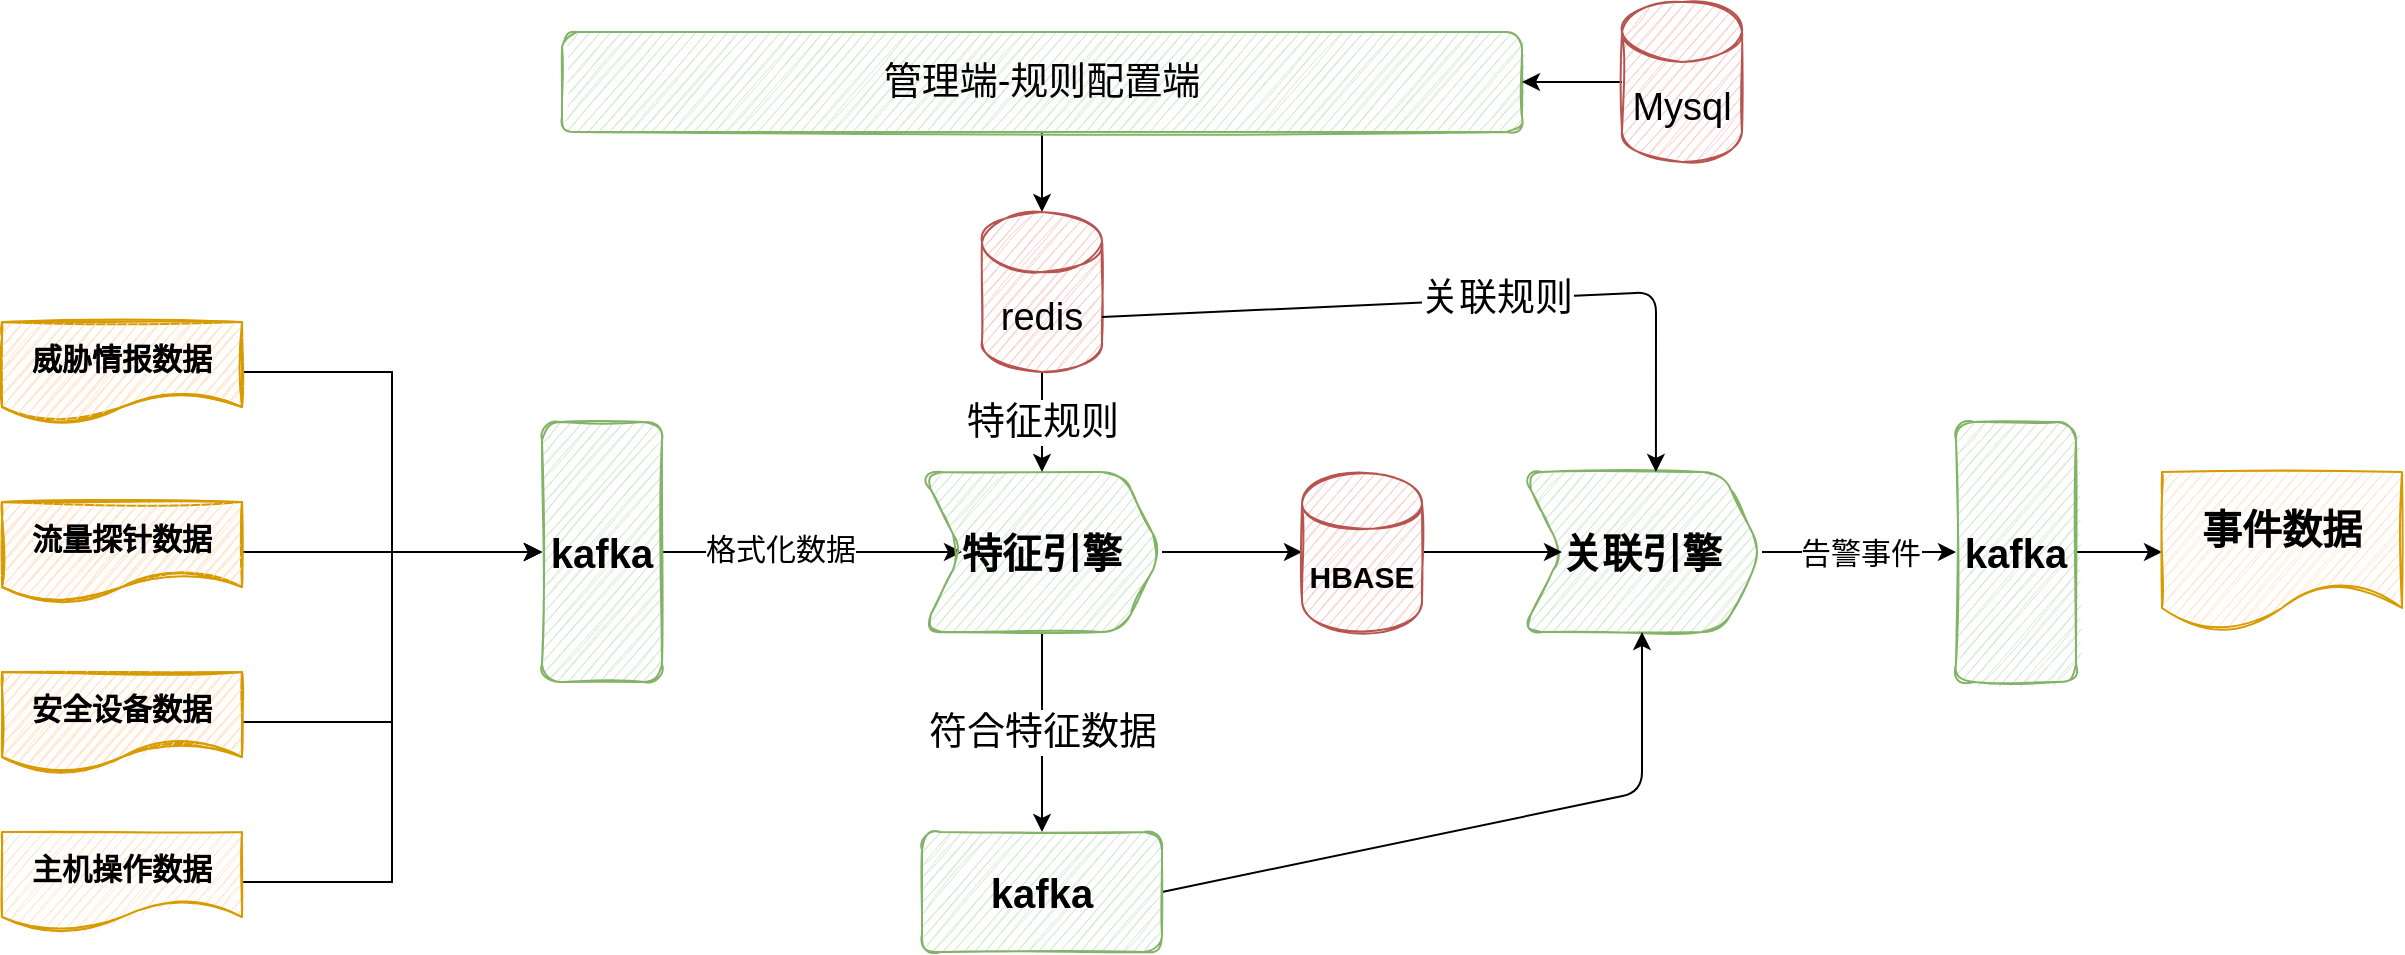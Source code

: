 <mxfile version="13.7.3" type="github">
  <diagram id="k-_hA_vMaZ0_n13lo4ve" name="Page-1">
    <mxGraphModel dx="2249" dy="796" grid="1" gridSize="10" guides="1" tooltips="1" connect="1" arrows="1" fold="1" page="1" pageScale="1" pageWidth="827" pageHeight="1169" math="0" shadow="0">
      <root>
        <mxCell id="0" />
        <mxCell id="1" parent="0" />
        <mxCell id="t2oM3CRjPCpd91PFb_5H-9" value="" style="edgeStyle=orthogonalEdgeStyle;rounded=0;orthogonalLoop=1;jettySize=auto;html=1;fontStyle=1" edge="1" parent="1" source="t2oM3CRjPCpd91PFb_5H-1" target="t2oM3CRjPCpd91PFb_5H-8">
          <mxGeometry relative="1" as="geometry" />
        </mxCell>
        <mxCell id="t2oM3CRjPCpd91PFb_5H-44" value="格式化数据" style="edgeLabel;html=1;align=center;verticalAlign=middle;resizable=0;points=[];fontSize=15;" vertex="1" connectable="0" parent="t2oM3CRjPCpd91PFb_5H-9">
          <mxGeometry x="-0.213" y="2" relative="1" as="geometry">
            <mxPoint as="offset" />
          </mxGeometry>
        </mxCell>
        <mxCell id="t2oM3CRjPCpd91PFb_5H-1" value="kafka" style="rounded=1;whiteSpace=wrap;html=1;sketch=1;fillColor=#d5e8d4;strokeColor=#82b366;fontSize=20;fontStyle=1" vertex="1" parent="1">
          <mxGeometry x="120" y="215" width="60" height="130" as="geometry" />
        </mxCell>
        <mxCell id="t2oM3CRjPCpd91PFb_5H-3" value="" style="edgeStyle=orthogonalEdgeStyle;rounded=0;orthogonalLoop=1;jettySize=auto;html=1;fontStyle=1;fontSize=15;exitX=1;exitY=0.5;exitDx=0;exitDy=0;" edge="1" parent="1" source="t2oM3CRjPCpd91PFb_5H-53" target="t2oM3CRjPCpd91PFb_5H-1">
          <mxGeometry relative="1" as="geometry">
            <mxPoint x="-20" y="280" as="sourcePoint" />
          </mxGeometry>
        </mxCell>
        <mxCell id="t2oM3CRjPCpd91PFb_5H-33" value="" style="edgeStyle=orthogonalEdgeStyle;rounded=0;orthogonalLoop=1;jettySize=auto;html=1;fontSize=19;" edge="1" parent="1" source="t2oM3CRjPCpd91PFb_5H-38" target="t2oM3CRjPCpd91PFb_5H-32">
          <mxGeometry relative="1" as="geometry" />
        </mxCell>
        <mxCell id="t2oM3CRjPCpd91PFb_5H-6" value="关联引擎" style="shape=step;perimeter=stepPerimeter;whiteSpace=wrap;html=1;fixedSize=1;rounded=1;strokeColor=#82b366;fillColor=#d5e8d4;sketch=1;fontSize=20;fontStyle=1" vertex="1" parent="1">
          <mxGeometry x="610" y="240" width="120" height="80" as="geometry" />
        </mxCell>
        <mxCell id="t2oM3CRjPCpd91PFb_5H-15" value="" style="edgeStyle=orthogonalEdgeStyle;rounded=0;orthogonalLoop=1;jettySize=auto;html=1;fontSize=20;fontStyle=1" edge="1" parent="1" source="t2oM3CRjPCpd91PFb_5H-8" target="t2oM3CRjPCpd91PFb_5H-14">
          <mxGeometry relative="1" as="geometry" />
        </mxCell>
        <mxCell id="t2oM3CRjPCpd91PFb_5H-18" value="符合特征数据" style="edgeStyle=orthogonalEdgeStyle;rounded=0;orthogonalLoop=1;jettySize=auto;html=1;fontSize=19;entryX=0.5;entryY=0;entryDx=0;entryDy=0;" edge="1" parent="1" source="t2oM3CRjPCpd91PFb_5H-8" target="t2oM3CRjPCpd91PFb_5H-34">
          <mxGeometry relative="1" as="geometry">
            <mxPoint x="370" y="470" as="targetPoint" />
          </mxGeometry>
        </mxCell>
        <mxCell id="t2oM3CRjPCpd91PFb_5H-8" value="特征引擎" style="shape=step;perimeter=stepPerimeter;whiteSpace=wrap;html=1;fixedSize=1;rounded=1;strokeColor=#82b366;fillColor=#d5e8d4;sketch=1;fontSize=20;fontStyle=1" vertex="1" parent="1">
          <mxGeometry x="310" y="240" width="120" height="80" as="geometry" />
        </mxCell>
        <mxCell id="t2oM3CRjPCpd91PFb_5H-10" style="edgeStyle=orthogonalEdgeStyle;rounded=0;orthogonalLoop=1;jettySize=auto;html=1;exitX=0.5;exitY=1;exitDx=0;exitDy=0;fontStyle=1" edge="1" parent="1" source="t2oM3CRjPCpd91PFb_5H-6" target="t2oM3CRjPCpd91PFb_5H-6">
          <mxGeometry relative="1" as="geometry" />
        </mxCell>
        <mxCell id="t2oM3CRjPCpd91PFb_5H-16" value="" style="edgeStyle=orthogonalEdgeStyle;rounded=0;orthogonalLoop=1;jettySize=auto;html=1;fontSize=20;fontStyle=1" edge="1" parent="1" source="t2oM3CRjPCpd91PFb_5H-14" target="t2oM3CRjPCpd91PFb_5H-6">
          <mxGeometry relative="1" as="geometry" />
        </mxCell>
        <mxCell id="t2oM3CRjPCpd91PFb_5H-14" value="&lt;font style=&quot;font-size: 15px&quot;&gt;HBASE&lt;/font&gt;" style="shape=cylinder;whiteSpace=wrap;html=1;boundedLbl=1;backgroundOutline=1;rounded=1;strokeColor=#b85450;fillColor=#f8cecc;sketch=1;fontStyle=1" vertex="1" parent="1">
          <mxGeometry x="500" y="240" width="60" height="80" as="geometry" />
        </mxCell>
        <mxCell id="t2oM3CRjPCpd91PFb_5H-19" value="" style="endArrow=classic;html=1;fontSize=19;entryX=0.5;entryY=1;entryDx=0;entryDy=0;exitX=1;exitY=0.5;exitDx=0;exitDy=0;" edge="1" parent="1" source="t2oM3CRjPCpd91PFb_5H-34" target="t2oM3CRjPCpd91PFb_5H-6">
          <mxGeometry width="50" height="50" relative="1" as="geometry">
            <mxPoint x="447.5" y="510" as="sourcePoint" />
            <mxPoint x="497.5" y="360" as="targetPoint" />
            <Array as="points">
              <mxPoint x="670" y="400" />
            </Array>
          </mxGeometry>
        </mxCell>
        <mxCell id="t2oM3CRjPCpd91PFb_5H-27" value="" style="edgeStyle=orthogonalEdgeStyle;rounded=0;orthogonalLoop=1;jettySize=auto;html=1;fontSize=19;" edge="1" parent="1" source="t2oM3CRjPCpd91PFb_5H-20" target="t2oM3CRjPCpd91PFb_5H-26">
          <mxGeometry relative="1" as="geometry" />
        </mxCell>
        <mxCell id="t2oM3CRjPCpd91PFb_5H-20" value="管理端-规则配置端" style="rounded=1;whiteSpace=wrap;html=1;sketch=1;strokeWidth=1;fontSize=19;fillColor=#d5e8d4;strokeColor=#82b366;" vertex="1" parent="1">
          <mxGeometry x="130" y="20" width="480" height="50" as="geometry" />
        </mxCell>
        <mxCell id="t2oM3CRjPCpd91PFb_5H-23" value="" style="edgeStyle=orthogonalEdgeStyle;rounded=0;orthogonalLoop=1;jettySize=auto;html=1;fontSize=19;entryX=1;entryY=0.5;entryDx=0;entryDy=0;" edge="1" parent="1" source="t2oM3CRjPCpd91PFb_5H-22" target="t2oM3CRjPCpd91PFb_5H-20">
          <mxGeometry relative="1" as="geometry" />
        </mxCell>
        <mxCell id="t2oM3CRjPCpd91PFb_5H-22" value="Mysql" style="shape=cylinder3;whiteSpace=wrap;html=1;boundedLbl=1;backgroundOutline=1;size=15;sketch=1;strokeWidth=1;fontSize=19;fillColor=#f8cecc;strokeColor=#b85450;" vertex="1" parent="1">
          <mxGeometry x="660" y="5" width="60" height="80" as="geometry" />
        </mxCell>
        <mxCell id="t2oM3CRjPCpd91PFb_5H-28" value="特征规则" style="edgeStyle=orthogonalEdgeStyle;rounded=0;orthogonalLoop=1;jettySize=auto;html=1;fontSize=19;" edge="1" parent="1" source="t2oM3CRjPCpd91PFb_5H-26" target="t2oM3CRjPCpd91PFb_5H-8">
          <mxGeometry relative="1" as="geometry" />
        </mxCell>
        <mxCell id="t2oM3CRjPCpd91PFb_5H-26" value="redis" style="shape=cylinder3;whiteSpace=wrap;html=1;boundedLbl=1;backgroundOutline=1;size=15;sketch=1;strokeWidth=1;fontSize=19;fillColor=#f8cecc;strokeColor=#b85450;" vertex="1" parent="1">
          <mxGeometry x="340" y="110" width="60" height="80" as="geometry" />
        </mxCell>
        <mxCell id="t2oM3CRjPCpd91PFb_5H-30" value="" style="endArrow=classic;html=1;fontSize=19;exitX=1;exitY=0;exitDx=0;exitDy=52.5;exitPerimeter=0;entryX=0.558;entryY=0;entryDx=0;entryDy=0;entryPerimeter=0;" edge="1" parent="1" source="t2oM3CRjPCpd91PFb_5H-26" target="t2oM3CRjPCpd91PFb_5H-6">
          <mxGeometry width="50" height="50" relative="1" as="geometry">
            <mxPoint x="510" y="170" as="sourcePoint" />
            <mxPoint x="560" y="120" as="targetPoint" />
            <Array as="points">
              <mxPoint x="677" y="150" />
            </Array>
          </mxGeometry>
        </mxCell>
        <mxCell id="t2oM3CRjPCpd91PFb_5H-31" value="关联规则" style="edgeLabel;html=1;align=center;verticalAlign=middle;resizable=0;points=[];fontSize=19;" vertex="1" connectable="0" parent="t2oM3CRjPCpd91PFb_5H-30">
          <mxGeometry x="0.069" y="1" relative="1" as="geometry">
            <mxPoint as="offset" />
          </mxGeometry>
        </mxCell>
        <mxCell id="t2oM3CRjPCpd91PFb_5H-32" value="事件数据" style="shape=document;whiteSpace=wrap;html=1;boundedLbl=1;rounded=1;fontSize=20;fontStyle=1;strokeColor=#d79b00;fillColor=#ffe6cc;sketch=1;" vertex="1" parent="1">
          <mxGeometry x="930" y="240" width="120" height="80" as="geometry" />
        </mxCell>
        <mxCell id="t2oM3CRjPCpd91PFb_5H-34" value="kafka" style="rounded=1;whiteSpace=wrap;html=1;sketch=1;fillColor=#d5e8d4;strokeColor=#82b366;fontSize=20;fontStyle=1" vertex="1" parent="1">
          <mxGeometry x="310" y="420" width="120" height="60" as="geometry" />
        </mxCell>
        <mxCell id="t2oM3CRjPCpd91PFb_5H-38" value="kafka" style="rounded=1;whiteSpace=wrap;html=1;sketch=1;fillColor=#d5e8d4;strokeColor=#82b366;fontSize=20;fontStyle=1" vertex="1" parent="1">
          <mxGeometry x="827" y="215" width="60" height="130" as="geometry" />
        </mxCell>
        <mxCell id="t2oM3CRjPCpd91PFb_5H-39" value="告警事件" style="edgeStyle=orthogonalEdgeStyle;rounded=0;orthogonalLoop=1;jettySize=auto;html=1;fontSize=15;" edge="1" parent="1" source="t2oM3CRjPCpd91PFb_5H-6" target="t2oM3CRjPCpd91PFb_5H-38">
          <mxGeometry relative="1" as="geometry">
            <mxPoint x="730" y="280" as="sourcePoint" />
            <mxPoint x="900" y="280" as="targetPoint" />
          </mxGeometry>
        </mxCell>
        <mxCell id="t2oM3CRjPCpd91PFb_5H-42" style="edgeStyle=orthogonalEdgeStyle;rounded=0;orthogonalLoop=1;jettySize=auto;html=1;entryX=0;entryY=0.5;entryDx=0;entryDy=0;strokeWidth=1;fontSize=15;exitX=1;exitY=0.5;exitDx=0;exitDy=0;" edge="1" parent="1" source="t2oM3CRjPCpd91PFb_5H-54" target="t2oM3CRjPCpd91PFb_5H-1">
          <mxGeometry relative="1" as="geometry">
            <mxPoint x="-20" y="360" as="sourcePoint" />
          </mxGeometry>
        </mxCell>
        <mxCell id="t2oM3CRjPCpd91PFb_5H-46" style="edgeStyle=orthogonalEdgeStyle;rounded=0;orthogonalLoop=1;jettySize=auto;html=1;entryX=0;entryY=0.5;entryDx=0;entryDy=0;strokeWidth=1;fontSize=15;" edge="1" parent="1" source="t2oM3CRjPCpd91PFb_5H-55" target="t2oM3CRjPCpd91PFb_5H-1">
          <mxGeometry relative="1" as="geometry">
            <mxPoint x="-20" y="440" as="sourcePoint" />
          </mxGeometry>
        </mxCell>
        <mxCell id="t2oM3CRjPCpd91PFb_5H-48" style="edgeStyle=orthogonalEdgeStyle;rounded=0;orthogonalLoop=1;jettySize=auto;html=1;entryX=0;entryY=0.5;entryDx=0;entryDy=0;strokeWidth=1;fontSize=15;exitX=1;exitY=0.5;exitDx=0;exitDy=0;" edge="1" parent="1" source="t2oM3CRjPCpd91PFb_5H-51" target="t2oM3CRjPCpd91PFb_5H-1">
          <mxGeometry relative="1" as="geometry">
            <mxPoint x="-20" y="185" as="sourcePoint" />
          </mxGeometry>
        </mxCell>
        <mxCell id="t2oM3CRjPCpd91PFb_5H-51" value="威胁情报数据" style="shape=document;whiteSpace=wrap;html=1;boundedLbl=1;shadow=0;sketch=1;strokeWidth=1;fontSize=15;fillColor=#ffe6cc;strokeColor=#d79b00;" vertex="1" parent="1">
          <mxGeometry x="-150" y="165" width="120" height="50" as="geometry" />
        </mxCell>
        <mxCell id="t2oM3CRjPCpd91PFb_5H-53" value="流量探针数据" style="shape=document;whiteSpace=wrap;html=1;boundedLbl=1;shadow=0;sketch=1;strokeWidth=1;fontSize=15;fillColor=#ffe6cc;strokeColor=#d79b00;" vertex="1" parent="1">
          <mxGeometry x="-150" y="255" width="120" height="50" as="geometry" />
        </mxCell>
        <mxCell id="t2oM3CRjPCpd91PFb_5H-54" value="安全设备数据" style="shape=document;whiteSpace=wrap;html=1;boundedLbl=1;shadow=0;sketch=1;strokeWidth=1;fontSize=15;fillColor=#ffe6cc;strokeColor=#d79b00;" vertex="1" parent="1">
          <mxGeometry x="-150" y="340" width="120" height="50" as="geometry" />
        </mxCell>
        <mxCell id="t2oM3CRjPCpd91PFb_5H-55" value="主机操作数据" style="shape=document;whiteSpace=wrap;html=1;boundedLbl=1;shadow=0;sketch=1;strokeWidth=1;fontSize=15;fillColor=#ffe6cc;strokeColor=#d79b00;fontStyle=1" vertex="1" parent="1">
          <mxGeometry x="-150" y="420" width="120" height="50" as="geometry" />
        </mxCell>
        <mxCell id="t2oM3CRjPCpd91PFb_5H-56" value="威胁情报数据" style="shape=document;whiteSpace=wrap;html=1;boundedLbl=1;shadow=0;sketch=1;strokeWidth=1;fontSize=15;fillColor=#ffe6cc;strokeColor=#d79b00;fontStyle=1" vertex="1" parent="1">
          <mxGeometry x="-150" y="165" width="120" height="50" as="geometry" />
        </mxCell>
        <mxCell id="t2oM3CRjPCpd91PFb_5H-57" value="流量探针数据" style="shape=document;whiteSpace=wrap;html=1;boundedLbl=1;shadow=0;sketch=1;strokeWidth=1;fontSize=15;fillColor=#ffe6cc;strokeColor=#d79b00;fontStyle=1" vertex="1" parent="1">
          <mxGeometry x="-150" y="255" width="120" height="50" as="geometry" />
        </mxCell>
        <mxCell id="t2oM3CRjPCpd91PFb_5H-58" value="安全设备数据" style="shape=document;whiteSpace=wrap;html=1;boundedLbl=1;shadow=0;sketch=1;strokeWidth=1;fontSize=15;fillColor=#ffe6cc;strokeColor=#d79b00;fontStyle=1" vertex="1" parent="1">
          <mxGeometry x="-150" y="340" width="120" height="50" as="geometry" />
        </mxCell>
      </root>
    </mxGraphModel>
  </diagram>
</mxfile>

